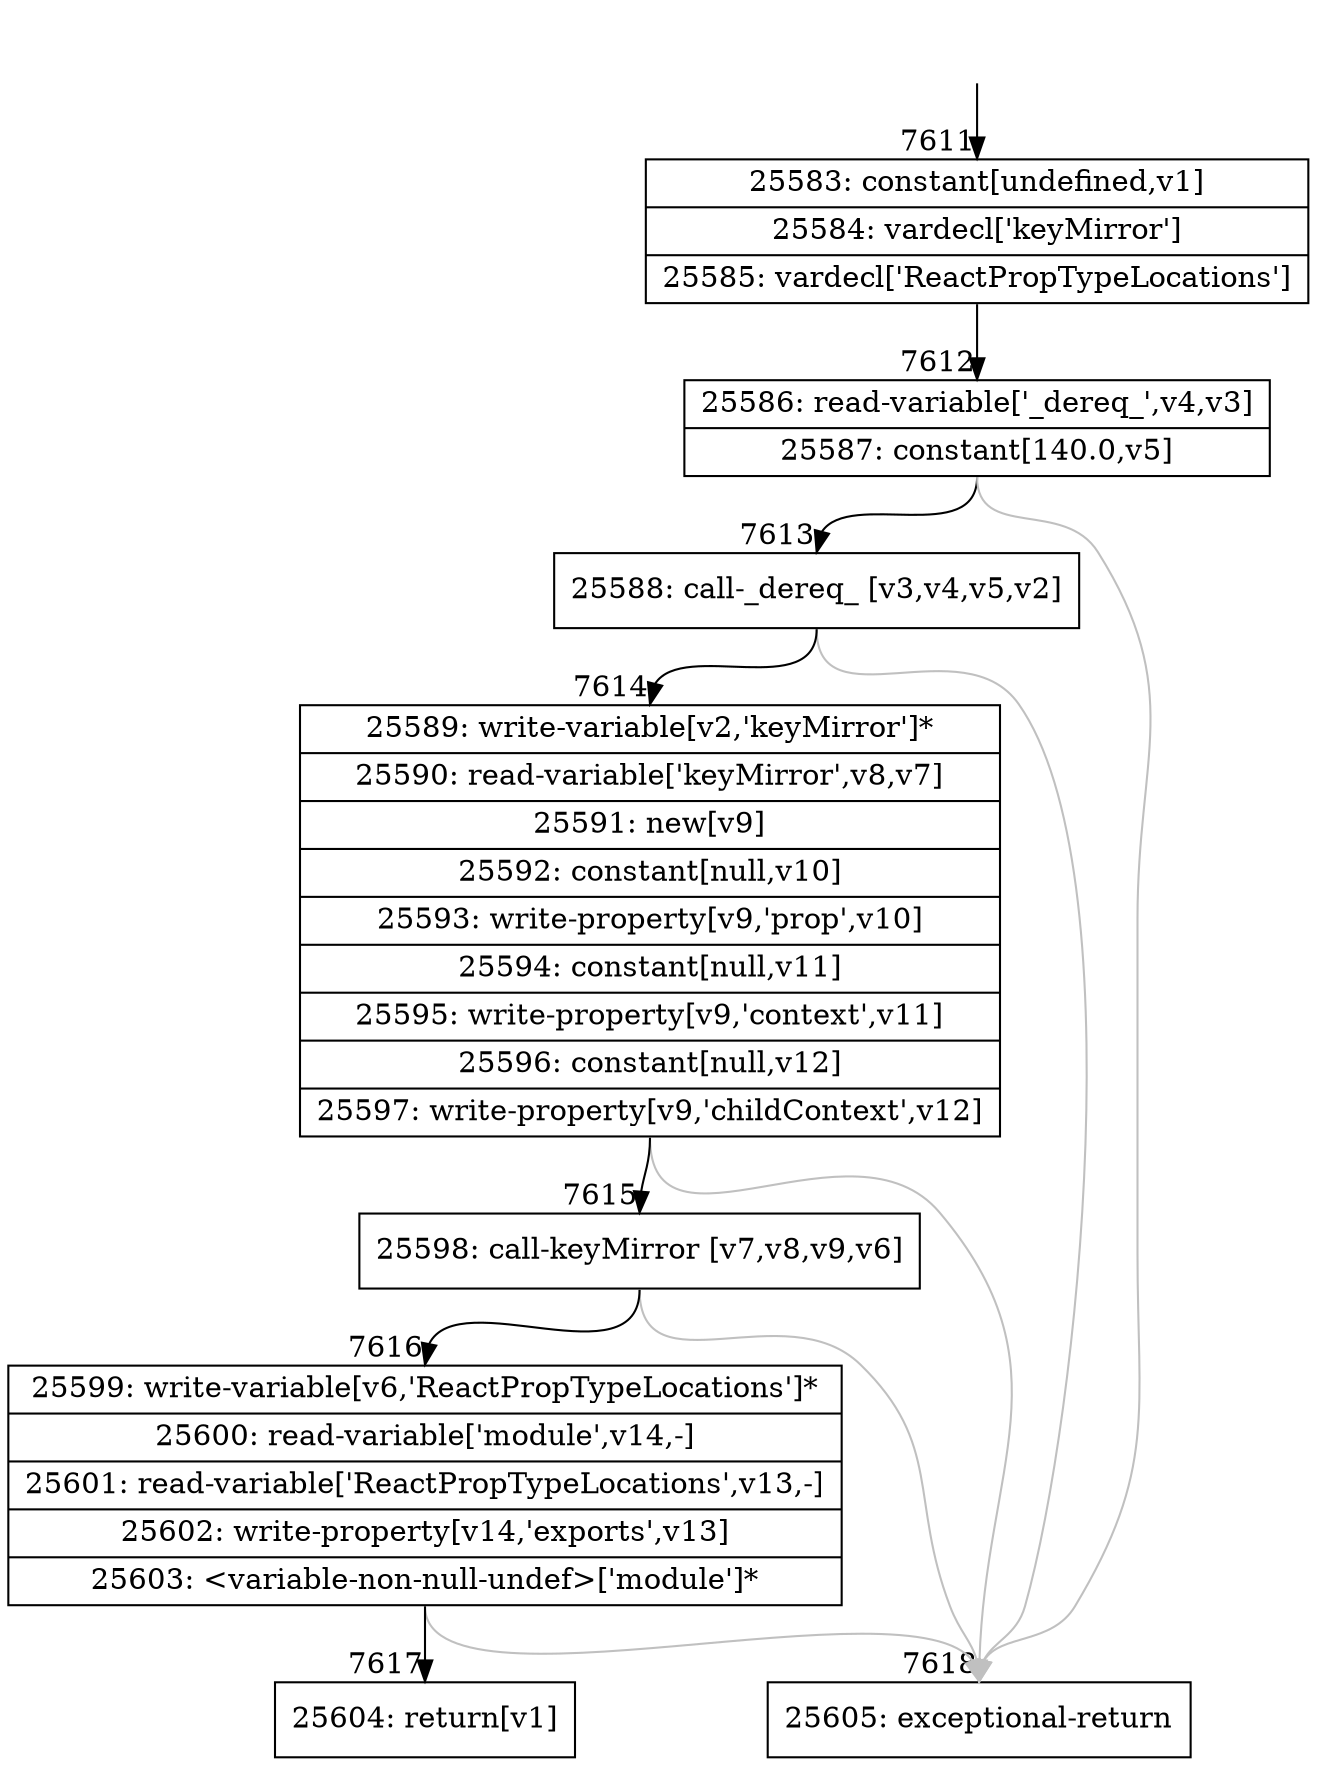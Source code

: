 digraph {
rankdir="TD"
BB_entry536[shape=none,label=""];
BB_entry536 -> BB7611 [tailport=s, headport=n, headlabel="    7611"]
BB7611 [shape=record label="{25583: constant[undefined,v1]|25584: vardecl['keyMirror']|25585: vardecl['ReactPropTypeLocations']}" ] 
BB7611 -> BB7612 [tailport=s, headport=n, headlabel="      7612"]
BB7612 [shape=record label="{25586: read-variable['_dereq_',v4,v3]|25587: constant[140.0,v5]}" ] 
BB7612 -> BB7613 [tailport=s, headport=n, headlabel="      7613"]
BB7612 -> BB7618 [tailport=s, headport=n, color=gray, headlabel="      7618"]
BB7613 [shape=record label="{25588: call-_dereq_ [v3,v4,v5,v2]}" ] 
BB7613 -> BB7614 [tailport=s, headport=n, headlabel="      7614"]
BB7613 -> BB7618 [tailport=s, headport=n, color=gray]
BB7614 [shape=record label="{25589: write-variable[v2,'keyMirror']*|25590: read-variable['keyMirror',v8,v7]|25591: new[v9]|25592: constant[null,v10]|25593: write-property[v9,'prop',v10]|25594: constant[null,v11]|25595: write-property[v9,'context',v11]|25596: constant[null,v12]|25597: write-property[v9,'childContext',v12]}" ] 
BB7614 -> BB7615 [tailport=s, headport=n, headlabel="      7615"]
BB7614 -> BB7618 [tailport=s, headport=n, color=gray]
BB7615 [shape=record label="{25598: call-keyMirror [v7,v8,v9,v6]}" ] 
BB7615 -> BB7616 [tailport=s, headport=n, headlabel="      7616"]
BB7615 -> BB7618 [tailport=s, headport=n, color=gray]
BB7616 [shape=record label="{25599: write-variable[v6,'ReactPropTypeLocations']*|25600: read-variable['module',v14,-]|25601: read-variable['ReactPropTypeLocations',v13,-]|25602: write-property[v14,'exports',v13]|25603: \<variable-non-null-undef\>['module']*}" ] 
BB7616 -> BB7617 [tailport=s, headport=n, headlabel="      7617"]
BB7616 -> BB7618 [tailport=s, headport=n, color=gray]
BB7617 [shape=record label="{25604: return[v1]}" ] 
BB7618 [shape=record label="{25605: exceptional-return}" ] 
//#$~ 13471
}
